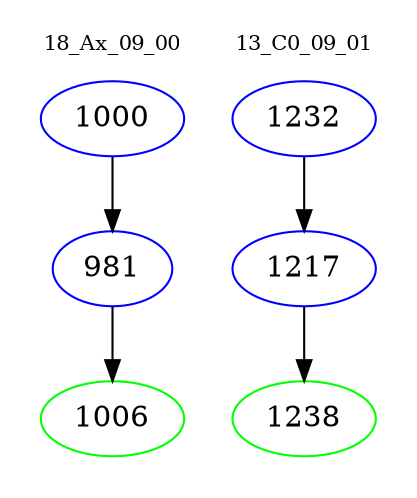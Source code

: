 digraph{
subgraph cluster_0 {
color = white
label = "18_Ax_09_00";
fontsize=10;
T0_1000 [label="1000", color="blue"]
T0_1000 -> T0_981 [color="black"]
T0_981 [label="981", color="blue"]
T0_981 -> T0_1006 [color="black"]
T0_1006 [label="1006", color="green"]
}
subgraph cluster_1 {
color = white
label = "13_C0_09_01";
fontsize=10;
T1_1232 [label="1232", color="blue"]
T1_1232 -> T1_1217 [color="black"]
T1_1217 [label="1217", color="blue"]
T1_1217 -> T1_1238 [color="black"]
T1_1238 [label="1238", color="green"]
}
}

